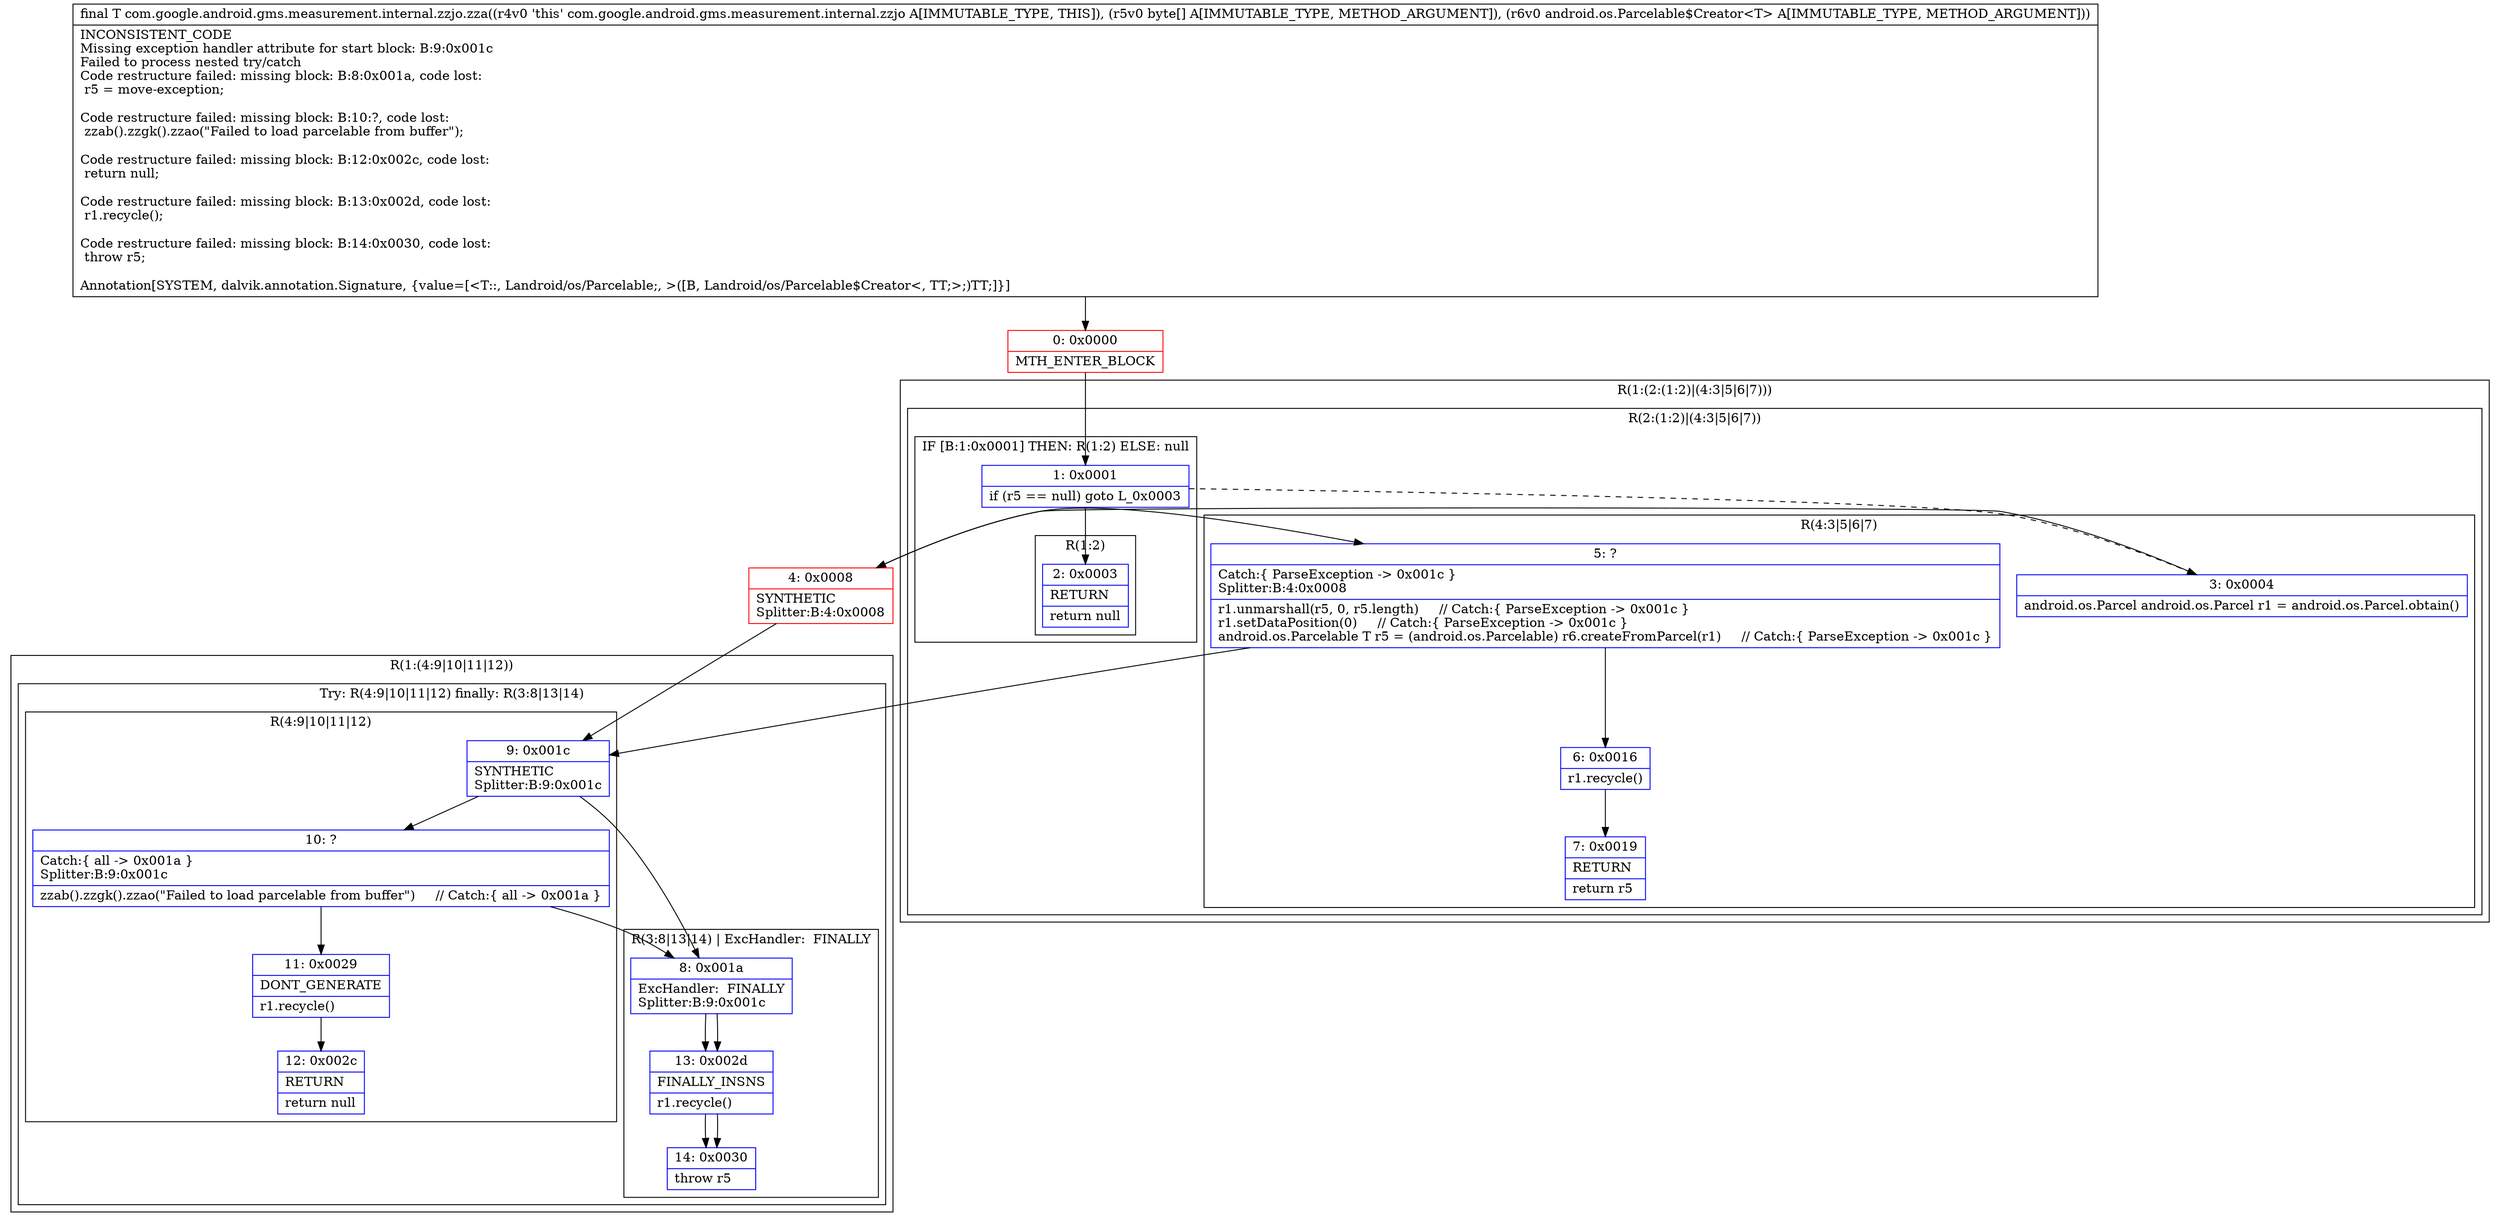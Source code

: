 digraph "CFG forcom.google.android.gms.measurement.internal.zzjo.zza([BLandroid\/os\/Parcelable$Creator;)Landroid\/os\/Parcelable;" {
subgraph cluster_Region_1737388029 {
label = "R(1:(2:(1:2)|(4:3|5|6|7)))";
node [shape=record,color=blue];
subgraph cluster_Region_289915930 {
label = "R(2:(1:2)|(4:3|5|6|7))";
node [shape=record,color=blue];
subgraph cluster_IfRegion_1756780714 {
label = "IF [B:1:0x0001] THEN: R(1:2) ELSE: null";
node [shape=record,color=blue];
Node_1 [shape=record,label="{1\:\ 0x0001|if (r5 == null) goto L_0x0003\l}"];
subgraph cluster_Region_1871731716 {
label = "R(1:2)";
node [shape=record,color=blue];
Node_2 [shape=record,label="{2\:\ 0x0003|RETURN\l|return null\l}"];
}
}
subgraph cluster_Region_697020988 {
label = "R(4:3|5|6|7)";
node [shape=record,color=blue];
Node_3 [shape=record,label="{3\:\ 0x0004|android.os.Parcel android.os.Parcel r1 = android.os.Parcel.obtain()\l}"];
Node_5 [shape=record,label="{5\:\ ?|Catch:\{ ParseException \-\> 0x001c \}\lSplitter:B:4:0x0008\l|r1.unmarshall(r5, 0, r5.length)     \/\/ Catch:\{ ParseException \-\> 0x001c \}\lr1.setDataPosition(0)     \/\/ Catch:\{ ParseException \-\> 0x001c \}\landroid.os.Parcelable T r5 = (android.os.Parcelable) r6.createFromParcel(r1)     \/\/ Catch:\{ ParseException \-\> 0x001c \}\l}"];
Node_6 [shape=record,label="{6\:\ 0x0016|r1.recycle()\l}"];
Node_7 [shape=record,label="{7\:\ 0x0019|RETURN\l|return r5\l}"];
}
}
}
subgraph cluster_Region_2079668108 {
label = "R(1:(4:9|10|11|12))";
node [shape=record,color=blue];
subgraph cluster_TryCatchRegion_1413303292 {
label = "Try: R(4:9|10|11|12) finally: R(3:8|13|14)";
node [shape=record,color=blue];
subgraph cluster_Region_244591321 {
label = "R(4:9|10|11|12)";
node [shape=record,color=blue];
Node_9 [shape=record,label="{9\:\ 0x001c|SYNTHETIC\lSplitter:B:9:0x001c\l}"];
Node_10 [shape=record,label="{10\:\ ?|Catch:\{ all \-\> 0x001a \}\lSplitter:B:9:0x001c\l|zzab().zzgk().zzao(\"Failed to load parcelable from buffer\")     \/\/ Catch:\{ all \-\> 0x001a \}\l}"];
Node_11 [shape=record,label="{11\:\ 0x0029|DONT_GENERATE\l|r1.recycle()\l}"];
Node_12 [shape=record,label="{12\:\ 0x002c|RETURN\l|return null\l}"];
}
subgraph cluster_Region_1669932915 {
label = "R(3:8|13|14) | ExcHandler:  FINALLY\l";
node [shape=record,color=blue];
Node_8 [shape=record,label="{8\:\ 0x001a|ExcHandler:  FINALLY\lSplitter:B:9:0x001c\l}"];
Node_13 [shape=record,label="{13\:\ 0x002d|FINALLY_INSNS\l|r1.recycle()\l}"];
Node_14 [shape=record,label="{14\:\ 0x0030|throw r5\l}"];
}
}
}
subgraph cluster_Region_1669932915 {
label = "R(3:8|13|14) | ExcHandler:  FINALLY\l";
node [shape=record,color=blue];
Node_8 [shape=record,label="{8\:\ 0x001a|ExcHandler:  FINALLY\lSplitter:B:9:0x001c\l}"];
Node_13 [shape=record,label="{13\:\ 0x002d|FINALLY_INSNS\l|r1.recycle()\l}"];
Node_14 [shape=record,label="{14\:\ 0x0030|throw r5\l}"];
}
Node_0 [shape=record,color=red,label="{0\:\ 0x0000|MTH_ENTER_BLOCK\l}"];
Node_4 [shape=record,color=red,label="{4\:\ 0x0008|SYNTHETIC\lSplitter:B:4:0x0008\l}"];
MethodNode[shape=record,label="{final T com.google.android.gms.measurement.internal.zzjo.zza((r4v0 'this' com.google.android.gms.measurement.internal.zzjo A[IMMUTABLE_TYPE, THIS]), (r5v0 byte[] A[IMMUTABLE_TYPE, METHOD_ARGUMENT]), (r6v0 android.os.Parcelable$Creator\<T\> A[IMMUTABLE_TYPE, METHOD_ARGUMENT]))  | INCONSISTENT_CODE\lMissing exception handler attribute for start block: B:9:0x001c\lFailed to process nested try\/catch\lCode restructure failed: missing block: B:8:0x001a, code lost:\l    r5 = move\-exception;\l\lCode restructure failed: missing block: B:10:?, code lost:\l    zzab().zzgk().zzao(\"Failed to load parcelable from buffer\");\l\lCode restructure failed: missing block: B:12:0x002c, code lost:\l    return null;\l\lCode restructure failed: missing block: B:13:0x002d, code lost:\l    r1.recycle();\l\lCode restructure failed: missing block: B:14:0x0030, code lost:\l    throw r5;\l\lAnnotation[SYSTEM, dalvik.annotation.Signature, \{value=[\<T::, Landroid\/os\/Parcelable;, \>([B, Landroid\/os\/Parcelable$Creator\<, TT;\>;)TT;]\}]\l}"];
MethodNode -> Node_0;
Node_1 -> Node_2;
Node_1 -> Node_3[style=dashed];
Node_3 -> Node_4;
Node_5 -> Node_6;
Node_5 -> Node_9;
Node_6 -> Node_7;
Node_9 -> Node_10;
Node_9 -> Node_8;
Node_10 -> Node_11;
Node_10 -> Node_8;
Node_11 -> Node_12;
Node_8 -> Node_13;
Node_13 -> Node_14;
Node_8 -> Node_13;
Node_13 -> Node_14;
Node_0 -> Node_1;
Node_4 -> Node_5;
Node_4 -> Node_9;
}

